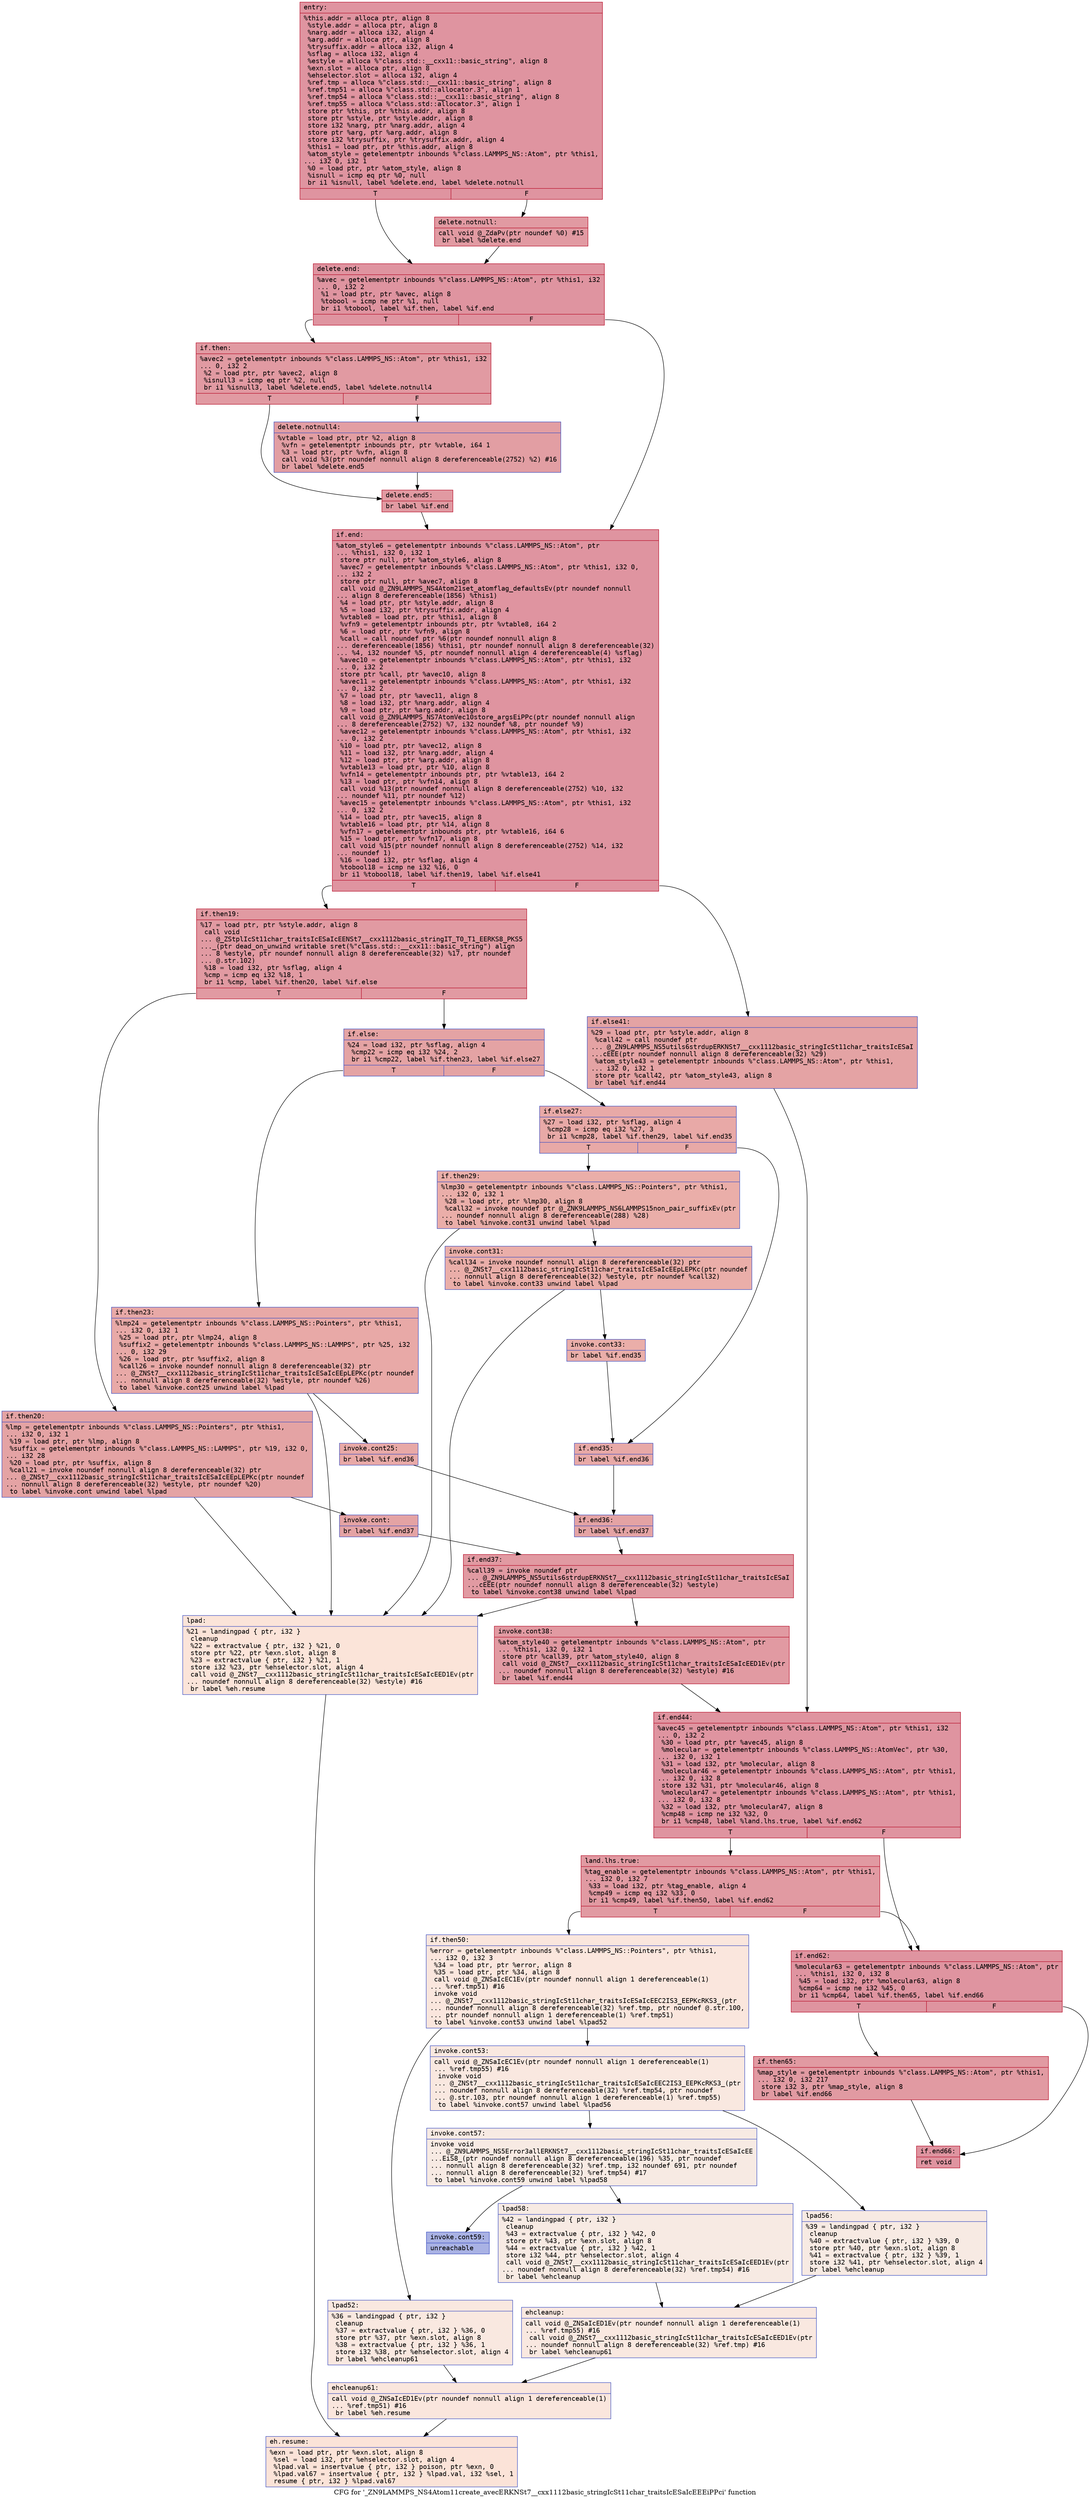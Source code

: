 digraph "CFG for '_ZN9LAMMPS_NS4Atom11create_avecERKNSt7__cxx1112basic_stringIcSt11char_traitsIcESaIcEEEiPPci' function" {
	label="CFG for '_ZN9LAMMPS_NS4Atom11create_avecERKNSt7__cxx1112basic_stringIcSt11char_traitsIcESaIcEEEiPPci' function";

	Node0x55aea8dd2210 [shape=record,color="#b70d28ff", style=filled, fillcolor="#b70d2870" fontname="Courier",label="{entry:\l|  %this.addr = alloca ptr, align 8\l  %style.addr = alloca ptr, align 8\l  %narg.addr = alloca i32, align 4\l  %arg.addr = alloca ptr, align 8\l  %trysuffix.addr = alloca i32, align 4\l  %sflag = alloca i32, align 4\l  %estyle = alloca %\"class.std::__cxx11::basic_string\", align 8\l  %exn.slot = alloca ptr, align 8\l  %ehselector.slot = alloca i32, align 4\l  %ref.tmp = alloca %\"class.std::__cxx11::basic_string\", align 8\l  %ref.tmp51 = alloca %\"class.std::allocator.3\", align 1\l  %ref.tmp54 = alloca %\"class.std::__cxx11::basic_string\", align 8\l  %ref.tmp55 = alloca %\"class.std::allocator.3\", align 1\l  store ptr %this, ptr %this.addr, align 8\l  store ptr %style, ptr %style.addr, align 8\l  store i32 %narg, ptr %narg.addr, align 4\l  store ptr %arg, ptr %arg.addr, align 8\l  store i32 %trysuffix, ptr %trysuffix.addr, align 4\l  %this1 = load ptr, ptr %this.addr, align 8\l  %atom_style = getelementptr inbounds %\"class.LAMMPS_NS::Atom\", ptr %this1,\l... i32 0, i32 1\l  %0 = load ptr, ptr %atom_style, align 8\l  %isnull = icmp eq ptr %0, null\l  br i1 %isnull, label %delete.end, label %delete.notnull\l|{<s0>T|<s1>F}}"];
	Node0x55aea8dd2210:s0 -> Node0x55aea8dd35a0[tooltip="entry -> delete.end\nProbability 37.50%" ];
	Node0x55aea8dd2210:s1 -> Node0x55aea8dd3620[tooltip="entry -> delete.notnull\nProbability 62.50%" ];
	Node0x55aea8dd3620 [shape=record,color="#b70d28ff", style=filled, fillcolor="#bb1b2c70" fontname="Courier",label="{delete.notnull:\l|  call void @_ZdaPv(ptr noundef %0) #15\l  br label %delete.end\l}"];
	Node0x55aea8dd3620 -> Node0x55aea8dd35a0[tooltip="delete.notnull -> delete.end\nProbability 100.00%" ];
	Node0x55aea8dd35a0 [shape=record,color="#b70d28ff", style=filled, fillcolor="#b70d2870" fontname="Courier",label="{delete.end:\l|  %avec = getelementptr inbounds %\"class.LAMMPS_NS::Atom\", ptr %this1, i32\l... 0, i32 2\l  %1 = load ptr, ptr %avec, align 8\l  %tobool = icmp ne ptr %1, null\l  br i1 %tobool, label %if.then, label %if.end\l|{<s0>T|<s1>F}}"];
	Node0x55aea8dd35a0:s0 -> Node0x55aea8dd2b40[tooltip="delete.end -> if.then\nProbability 62.50%" ];
	Node0x55aea8dd35a0:s1 -> Node0x55aea8dd3c10[tooltip="delete.end -> if.end\nProbability 37.50%" ];
	Node0x55aea8dd2b40 [shape=record,color="#b70d28ff", style=filled, fillcolor="#bb1b2c70" fontname="Courier",label="{if.then:\l|  %avec2 = getelementptr inbounds %\"class.LAMMPS_NS::Atom\", ptr %this1, i32\l... 0, i32 2\l  %2 = load ptr, ptr %avec2, align 8\l  %isnull3 = icmp eq ptr %2, null\l  br i1 %isnull3, label %delete.end5, label %delete.notnull4\l|{<s0>T|<s1>F}}"];
	Node0x55aea8dd2b40:s0 -> Node0x55aea8dd3f40[tooltip="if.then -> delete.end5\nProbability 37.50%" ];
	Node0x55aea8dd2b40:s1 -> Node0x55aea8dd3fc0[tooltip="if.then -> delete.notnull4\nProbability 62.50%" ];
	Node0x55aea8dd3fc0 [shape=record,color="#3d50c3ff", style=filled, fillcolor="#be242e70" fontname="Courier",label="{delete.notnull4:\l|  %vtable = load ptr, ptr %2, align 8\l  %vfn = getelementptr inbounds ptr, ptr %vtable, i64 1\l  %3 = load ptr, ptr %vfn, align 8\l  call void %3(ptr noundef nonnull align 8 dereferenceable(2752) %2) #16\l  br label %delete.end5\l}"];
	Node0x55aea8dd3fc0 -> Node0x55aea8dd3f40[tooltip="delete.notnull4 -> delete.end5\nProbability 100.00%" ];
	Node0x55aea8dd3f40 [shape=record,color="#b70d28ff", style=filled, fillcolor="#bb1b2c70" fontname="Courier",label="{delete.end5:\l|  br label %if.end\l}"];
	Node0x55aea8dd3f40 -> Node0x55aea8dd3c10[tooltip="delete.end5 -> if.end\nProbability 100.00%" ];
	Node0x55aea8dd3c10 [shape=record,color="#b70d28ff", style=filled, fillcolor="#b70d2870" fontname="Courier",label="{if.end:\l|  %atom_style6 = getelementptr inbounds %\"class.LAMMPS_NS::Atom\", ptr\l... %this1, i32 0, i32 1\l  store ptr null, ptr %atom_style6, align 8\l  %avec7 = getelementptr inbounds %\"class.LAMMPS_NS::Atom\", ptr %this1, i32 0,\l... i32 2\l  store ptr null, ptr %avec7, align 8\l  call void @_ZN9LAMMPS_NS4Atom21set_atomflag_defaultsEv(ptr noundef nonnull\l... align 8 dereferenceable(1856) %this1)\l  %4 = load ptr, ptr %style.addr, align 8\l  %5 = load i32, ptr %trysuffix.addr, align 4\l  %vtable8 = load ptr, ptr %this1, align 8\l  %vfn9 = getelementptr inbounds ptr, ptr %vtable8, i64 2\l  %6 = load ptr, ptr %vfn9, align 8\l  %call = call noundef ptr %6(ptr noundef nonnull align 8\l... dereferenceable(1856) %this1, ptr noundef nonnull align 8 dereferenceable(32)\l... %4, i32 noundef %5, ptr noundef nonnull align 4 dereferenceable(4) %sflag)\l  %avec10 = getelementptr inbounds %\"class.LAMMPS_NS::Atom\", ptr %this1, i32\l... 0, i32 2\l  store ptr %call, ptr %avec10, align 8\l  %avec11 = getelementptr inbounds %\"class.LAMMPS_NS::Atom\", ptr %this1, i32\l... 0, i32 2\l  %7 = load ptr, ptr %avec11, align 8\l  %8 = load i32, ptr %narg.addr, align 4\l  %9 = load ptr, ptr %arg.addr, align 8\l  call void @_ZN9LAMMPS_NS7AtomVec10store_argsEiPPc(ptr noundef nonnull align\l... 8 dereferenceable(2752) %7, i32 noundef %8, ptr noundef %9)\l  %avec12 = getelementptr inbounds %\"class.LAMMPS_NS::Atom\", ptr %this1, i32\l... 0, i32 2\l  %10 = load ptr, ptr %avec12, align 8\l  %11 = load i32, ptr %narg.addr, align 4\l  %12 = load ptr, ptr %arg.addr, align 8\l  %vtable13 = load ptr, ptr %10, align 8\l  %vfn14 = getelementptr inbounds ptr, ptr %vtable13, i64 2\l  %13 = load ptr, ptr %vfn14, align 8\l  call void %13(ptr noundef nonnull align 8 dereferenceable(2752) %10, i32\l... noundef %11, ptr noundef %12)\l  %avec15 = getelementptr inbounds %\"class.LAMMPS_NS::Atom\", ptr %this1, i32\l... 0, i32 2\l  %14 = load ptr, ptr %avec15, align 8\l  %vtable16 = load ptr, ptr %14, align 8\l  %vfn17 = getelementptr inbounds ptr, ptr %vtable16, i64 6\l  %15 = load ptr, ptr %vfn17, align 8\l  call void %15(ptr noundef nonnull align 8 dereferenceable(2752) %14, i32\l... noundef 1)\l  %16 = load i32, ptr %sflag, align 4\l  %tobool18 = icmp ne i32 %16, 0\l  br i1 %tobool18, label %if.then19, label %if.else41\l|{<s0>T|<s1>F}}"];
	Node0x55aea8dd3c10:s0 -> Node0x55aea8dd5d00[tooltip="if.end -> if.then19\nProbability 62.50%" ];
	Node0x55aea8dd3c10:s1 -> Node0x55aea8dd38f0[tooltip="if.end -> if.else41\nProbability 37.50%" ];
	Node0x55aea8dd5d00 [shape=record,color="#b70d28ff", style=filled, fillcolor="#bb1b2c70" fontname="Courier",label="{if.then19:\l|  %17 = load ptr, ptr %style.addr, align 8\l  call void\l... @_ZStplIcSt11char_traitsIcESaIcEENSt7__cxx1112basic_stringIT_T0_T1_EERKS8_PKS5\l..._(ptr dead_on_unwind writable sret(%\"class.std::__cxx11::basic_string\") align\l... 8 %estyle, ptr noundef nonnull align 8 dereferenceable(32) %17, ptr noundef\l... @.str.102)\l  %18 = load i32, ptr %sflag, align 4\l  %cmp = icmp eq i32 %18, 1\l  br i1 %cmp, label %if.then20, label %if.else\l|{<s0>T|<s1>F}}"];
	Node0x55aea8dd5d00:s0 -> Node0x55aea8dd65c0[tooltip="if.then19 -> if.then20\nProbability 50.00%" ];
	Node0x55aea8dd5d00:s1 -> Node0x55aea8dd6610[tooltip="if.then19 -> if.else\nProbability 50.00%" ];
	Node0x55aea8dd65c0 [shape=record,color="#3d50c3ff", style=filled, fillcolor="#c32e3170" fontname="Courier",label="{if.then20:\l|  %lmp = getelementptr inbounds %\"class.LAMMPS_NS::Pointers\", ptr %this1,\l... i32 0, i32 1\l  %19 = load ptr, ptr %lmp, align 8\l  %suffix = getelementptr inbounds %\"class.LAMMPS_NS::LAMMPS\", ptr %19, i32 0,\l... i32 28\l  %20 = load ptr, ptr %suffix, align 8\l  %call21 = invoke noundef nonnull align 8 dereferenceable(32) ptr\l... @_ZNSt7__cxx1112basic_stringIcSt11char_traitsIcESaIcEEpLEPKc(ptr noundef\l... nonnull align 8 dereferenceable(32) %estyle, ptr noundef %20)\l          to label %invoke.cont unwind label %lpad\l}"];
	Node0x55aea8dd65c0 -> Node0x55aea8dd6a80[tooltip="if.then20 -> invoke.cont\nProbability 100.00%" ];
	Node0x55aea8dd65c0 -> Node0x55aea8dd6b00[tooltip="if.then20 -> lpad\nProbability 0.00%" ];
	Node0x55aea8dd6a80 [shape=record,color="#3d50c3ff", style=filled, fillcolor="#c32e3170" fontname="Courier",label="{invoke.cont:\l|  br label %if.end37\l}"];
	Node0x55aea8dd6a80 -> Node0x55aea8dd6a30[tooltip="invoke.cont -> if.end37\nProbability 100.00%" ];
	Node0x55aea8dd6b00 [shape=record,color="#3d50c3ff", style=filled, fillcolor="#f5c1a970" fontname="Courier",label="{lpad:\l|  %21 = landingpad \{ ptr, i32 \}\l          cleanup\l  %22 = extractvalue \{ ptr, i32 \} %21, 0\l  store ptr %22, ptr %exn.slot, align 8\l  %23 = extractvalue \{ ptr, i32 \} %21, 1\l  store i32 %23, ptr %ehselector.slot, align 4\l  call void @_ZNSt7__cxx1112basic_stringIcSt11char_traitsIcESaIcEED1Ev(ptr\l... noundef nonnull align 8 dereferenceable(32) %estyle) #16\l  br label %eh.resume\l}"];
	Node0x55aea8dd6b00 -> Node0x55aea8dd71c0[tooltip="lpad -> eh.resume\nProbability 100.00%" ];
	Node0x55aea8dd6610 [shape=record,color="#3d50c3ff", style=filled, fillcolor="#c32e3170" fontname="Courier",label="{if.else:\l|  %24 = load i32, ptr %sflag, align 4\l  %cmp22 = icmp eq i32 %24, 2\l  br i1 %cmp22, label %if.then23, label %if.else27\l|{<s0>T|<s1>F}}"];
	Node0x55aea8dd6610:s0 -> Node0x55aea8dd7520[tooltip="if.else -> if.then23\nProbability 50.00%" ];
	Node0x55aea8dd6610:s1 -> Node0x55aea8dd75a0[tooltip="if.else -> if.else27\nProbability 50.00%" ];
	Node0x55aea8dd7520 [shape=record,color="#3d50c3ff", style=filled, fillcolor="#ca3b3770" fontname="Courier",label="{if.then23:\l|  %lmp24 = getelementptr inbounds %\"class.LAMMPS_NS::Pointers\", ptr %this1,\l... i32 0, i32 1\l  %25 = load ptr, ptr %lmp24, align 8\l  %suffix2 = getelementptr inbounds %\"class.LAMMPS_NS::LAMMPS\", ptr %25, i32\l... 0, i32 29\l  %26 = load ptr, ptr %suffix2, align 8\l  %call26 = invoke noundef nonnull align 8 dereferenceable(32) ptr\l... @_ZNSt7__cxx1112basic_stringIcSt11char_traitsIcESaIcEEpLEPKc(ptr noundef\l... nonnull align 8 dereferenceable(32) %estyle, ptr noundef %26)\l          to label %invoke.cont25 unwind label %lpad\l}"];
	Node0x55aea8dd7520 -> Node0x55aea8dd7a40[tooltip="if.then23 -> invoke.cont25\nProbability 100.00%" ];
	Node0x55aea8dd7520 -> Node0x55aea8dd6b00[tooltip="if.then23 -> lpad\nProbability 0.00%" ];
	Node0x55aea8dd7a40 [shape=record,color="#3d50c3ff", style=filled, fillcolor="#ca3b3770" fontname="Courier",label="{invoke.cont25:\l|  br label %if.end36\l}"];
	Node0x55aea8dd7a40 -> Node0x55aea8dd79f0[tooltip="invoke.cont25 -> if.end36\nProbability 100.00%" ];
	Node0x55aea8dd75a0 [shape=record,color="#3d50c3ff", style=filled, fillcolor="#ca3b3770" fontname="Courier",label="{if.else27:\l|  %27 = load i32, ptr %sflag, align 4\l  %cmp28 = icmp eq i32 %27, 3\l  br i1 %cmp28, label %if.then29, label %if.end35\l|{<s0>T|<s1>F}}"];
	Node0x55aea8dd75a0:s0 -> Node0x55aea8dd7e00[tooltip="if.else27 -> if.then29\nProbability 50.00%" ];
	Node0x55aea8dd75a0:s1 -> Node0x55aea8dd7e80[tooltip="if.else27 -> if.end35\nProbability 50.00%" ];
	Node0x55aea8dd7e00 [shape=record,color="#3d50c3ff", style=filled, fillcolor="#d0473d70" fontname="Courier",label="{if.then29:\l|  %lmp30 = getelementptr inbounds %\"class.LAMMPS_NS::Pointers\", ptr %this1,\l... i32 0, i32 1\l  %28 = load ptr, ptr %lmp30, align 8\l  %call32 = invoke noundef ptr @_ZNK9LAMMPS_NS6LAMMPS15non_pair_suffixEv(ptr\l... noundef nonnull align 8 dereferenceable(288) %28)\l          to label %invoke.cont31 unwind label %lpad\l}"];
	Node0x55aea8dd7e00 -> Node0x55aea8dd8170[tooltip="if.then29 -> invoke.cont31\nProbability 100.00%" ];
	Node0x55aea8dd7e00 -> Node0x55aea8dd6b00[tooltip="if.then29 -> lpad\nProbability 0.00%" ];
	Node0x55aea8dd8170 [shape=record,color="#3d50c3ff", style=filled, fillcolor="#d0473d70" fontname="Courier",label="{invoke.cont31:\l|  %call34 = invoke noundef nonnull align 8 dereferenceable(32) ptr\l... @_ZNSt7__cxx1112basic_stringIcSt11char_traitsIcESaIcEEpLEPKc(ptr noundef\l... nonnull align 8 dereferenceable(32) %estyle, ptr noundef %call32)\l          to label %invoke.cont33 unwind label %lpad\l}"];
	Node0x55aea8dd8170 -> Node0x55aea8dd83f0[tooltip="invoke.cont31 -> invoke.cont33\nProbability 100.00%" ];
	Node0x55aea8dd8170 -> Node0x55aea8dd6b00[tooltip="invoke.cont31 -> lpad\nProbability 0.00%" ];
	Node0x55aea8dd83f0 [shape=record,color="#3d50c3ff", style=filled, fillcolor="#d0473d70" fontname="Courier",label="{invoke.cont33:\l|  br label %if.end35\l}"];
	Node0x55aea8dd83f0 -> Node0x55aea8dd7e80[tooltip="invoke.cont33 -> if.end35\nProbability 100.00%" ];
	Node0x55aea8dd7e80 [shape=record,color="#3d50c3ff", style=filled, fillcolor="#ca3b3770" fontname="Courier",label="{if.end35:\l|  br label %if.end36\l}"];
	Node0x55aea8dd7e80 -> Node0x55aea8dd79f0[tooltip="if.end35 -> if.end36\nProbability 100.00%" ];
	Node0x55aea8dd79f0 [shape=record,color="#3d50c3ff", style=filled, fillcolor="#c32e3170" fontname="Courier",label="{if.end36:\l|  br label %if.end37\l}"];
	Node0x55aea8dd79f0 -> Node0x55aea8dd6a30[tooltip="if.end36 -> if.end37\nProbability 100.00%" ];
	Node0x55aea8dd6a30 [shape=record,color="#b70d28ff", style=filled, fillcolor="#bb1b2c70" fontname="Courier",label="{if.end37:\l|  %call39 = invoke noundef ptr\l... @_ZN9LAMMPS_NS5utils6strdupERKNSt7__cxx1112basic_stringIcSt11char_traitsIcESaI\l...cEEE(ptr noundef nonnull align 8 dereferenceable(32) %estyle)\l          to label %invoke.cont38 unwind label %lpad\l}"];
	Node0x55aea8dd6a30 -> Node0x55aea8dd83a0[tooltip="if.end37 -> invoke.cont38\nProbability 100.00%" ];
	Node0x55aea8dd6a30 -> Node0x55aea8dd6b00[tooltip="if.end37 -> lpad\nProbability 0.00%" ];
	Node0x55aea8dd83a0 [shape=record,color="#b70d28ff", style=filled, fillcolor="#bb1b2c70" fontname="Courier",label="{invoke.cont38:\l|  %atom_style40 = getelementptr inbounds %\"class.LAMMPS_NS::Atom\", ptr\l... %this1, i32 0, i32 1\l  store ptr %call39, ptr %atom_style40, align 8\l  call void @_ZNSt7__cxx1112basic_stringIcSt11char_traitsIcESaIcEED1Ev(ptr\l... noundef nonnull align 8 dereferenceable(32) %estyle) #16\l  br label %if.end44\l}"];
	Node0x55aea8dd83a0 -> Node0x55aea8dd8960[tooltip="invoke.cont38 -> if.end44\nProbability 100.00%" ];
	Node0x55aea8dd38f0 [shape=record,color="#3d50c3ff", style=filled, fillcolor="#c32e3170" fontname="Courier",label="{if.else41:\l|  %29 = load ptr, ptr %style.addr, align 8\l  %call42 = call noundef ptr\l... @_ZN9LAMMPS_NS5utils6strdupERKNSt7__cxx1112basic_stringIcSt11char_traitsIcESaI\l...cEEE(ptr noundef nonnull align 8 dereferenceable(32) %29)\l  %atom_style43 = getelementptr inbounds %\"class.LAMMPS_NS::Atom\", ptr %this1,\l... i32 0, i32 1\l  store ptr %call42, ptr %atom_style43, align 8\l  br label %if.end44\l}"];
	Node0x55aea8dd38f0 -> Node0x55aea8dd8960[tooltip="if.else41 -> if.end44\nProbability 100.00%" ];
	Node0x55aea8dd8960 [shape=record,color="#b70d28ff", style=filled, fillcolor="#b70d2870" fontname="Courier",label="{if.end44:\l|  %avec45 = getelementptr inbounds %\"class.LAMMPS_NS::Atom\", ptr %this1, i32\l... 0, i32 2\l  %30 = load ptr, ptr %avec45, align 8\l  %molecular = getelementptr inbounds %\"class.LAMMPS_NS::AtomVec\", ptr %30,\l... i32 0, i32 1\l  %31 = load i32, ptr %molecular, align 8\l  %molecular46 = getelementptr inbounds %\"class.LAMMPS_NS::Atom\", ptr %this1,\l... i32 0, i32 8\l  store i32 %31, ptr %molecular46, align 8\l  %molecular47 = getelementptr inbounds %\"class.LAMMPS_NS::Atom\", ptr %this1,\l... i32 0, i32 8\l  %32 = load i32, ptr %molecular47, align 8\l  %cmp48 = icmp ne i32 %32, 0\l  br i1 %cmp48, label %land.lhs.true, label %if.end62\l|{<s0>T|<s1>F}}"];
	Node0x55aea8dd8960:s0 -> Node0x55aea8dd9d90[tooltip="if.end44 -> land.lhs.true\nProbability 62.50%" ];
	Node0x55aea8dd8960:s1 -> Node0x55aea8dd9e10[tooltip="if.end44 -> if.end62\nProbability 37.50%" ];
	Node0x55aea8dd9d90 [shape=record,color="#b70d28ff", style=filled, fillcolor="#bb1b2c70" fontname="Courier",label="{land.lhs.true:\l|  %tag_enable = getelementptr inbounds %\"class.LAMMPS_NS::Atom\", ptr %this1,\l... i32 0, i32 7\l  %33 = load i32, ptr %tag_enable, align 4\l  %cmp49 = icmp eq i32 %33, 0\l  br i1 %cmp49, label %if.then50, label %if.end62\l|{<s0>T|<s1>F}}"];
	Node0x55aea8dd9d90:s0 -> Node0x55aea8dda160[tooltip="land.lhs.true -> if.then50\nProbability 0.00%" ];
	Node0x55aea8dd9d90:s1 -> Node0x55aea8dd9e10[tooltip="land.lhs.true -> if.end62\nProbability 100.00%" ];
	Node0x55aea8dda160 [shape=record,color="#3d50c3ff", style=filled, fillcolor="#f3c7b170" fontname="Courier",label="{if.then50:\l|  %error = getelementptr inbounds %\"class.LAMMPS_NS::Pointers\", ptr %this1,\l... i32 0, i32 3\l  %34 = load ptr, ptr %error, align 8\l  %35 = load ptr, ptr %34, align 8\l  call void @_ZNSaIcEC1Ev(ptr noundef nonnull align 1 dereferenceable(1)\l... %ref.tmp51) #16\l  invoke void\l... @_ZNSt7__cxx1112basic_stringIcSt11char_traitsIcESaIcEEC2IS3_EEPKcRKS3_(ptr\l... noundef nonnull align 8 dereferenceable(32) %ref.tmp, ptr noundef @.str.100,\l... ptr noundef nonnull align 1 dereferenceable(1) %ref.tmp51)\l          to label %invoke.cont53 unwind label %lpad52\l}"];
	Node0x55aea8dda160 -> Node0x55aea8dda5f0[tooltip="if.then50 -> invoke.cont53\nProbability 50.00%" ];
	Node0x55aea8dda160 -> Node0x55aea8dda670[tooltip="if.then50 -> lpad52\nProbability 50.00%" ];
	Node0x55aea8dda5f0 [shape=record,color="#3d50c3ff", style=filled, fillcolor="#f1ccb870" fontname="Courier",label="{invoke.cont53:\l|  call void @_ZNSaIcEC1Ev(ptr noundef nonnull align 1 dereferenceable(1)\l... %ref.tmp55) #16\l  invoke void\l... @_ZNSt7__cxx1112basic_stringIcSt11char_traitsIcESaIcEEC2IS3_EEPKcRKS3_(ptr\l... noundef nonnull align 8 dereferenceable(32) %ref.tmp54, ptr noundef\l... @.str.103, ptr noundef nonnull align 1 dereferenceable(1) %ref.tmp55)\l          to label %invoke.cont57 unwind label %lpad56\l}"];
	Node0x55aea8dda5f0 -> Node0x55aea8dda990[tooltip="invoke.cont53 -> invoke.cont57\nProbability 50.00%" ];
	Node0x55aea8dda5f0 -> Node0x55aea8dda9e0[tooltip="invoke.cont53 -> lpad56\nProbability 50.00%" ];
	Node0x55aea8dda990 [shape=record,color="#3d50c3ff", style=filled, fillcolor="#eed0c070" fontname="Courier",label="{invoke.cont57:\l|  invoke void\l... @_ZN9LAMMPS_NS5Error3allERKNSt7__cxx1112basic_stringIcSt11char_traitsIcESaIcEE\l...EiS8_(ptr noundef nonnull align 8 dereferenceable(196) %35, ptr noundef\l... nonnull align 8 dereferenceable(32) %ref.tmp, i32 noundef 691, ptr noundef\l... nonnull align 8 dereferenceable(32) %ref.tmp54) #17\l          to label %invoke.cont59 unwind label %lpad58\l}"];
	Node0x55aea8dda990 -> Node0x55aea8dda940[tooltip="invoke.cont57 -> invoke.cont59\nProbability 0.00%" ];
	Node0x55aea8dda990 -> Node0x55aea8dd5f90[tooltip="invoke.cont57 -> lpad58\nProbability 100.00%" ];
	Node0x55aea8dda940 [shape=record,color="#3d50c3ff", style=filled, fillcolor="#3d50c370" fontname="Courier",label="{invoke.cont59:\l|  unreachable\l}"];
	Node0x55aea8dda670 [shape=record,color="#3d50c3ff", style=filled, fillcolor="#f1ccb870" fontname="Courier",label="{lpad52:\l|  %36 = landingpad \{ ptr, i32 \}\l          cleanup\l  %37 = extractvalue \{ ptr, i32 \} %36, 0\l  store ptr %37, ptr %exn.slot, align 8\l  %38 = extractvalue \{ ptr, i32 \} %36, 1\l  store i32 %38, ptr %ehselector.slot, align 4\l  br label %ehcleanup61\l}"];
	Node0x55aea8dda670 -> Node0x55aea8ddb900[tooltip="lpad52 -> ehcleanup61\nProbability 100.00%" ];
	Node0x55aea8dda9e0 [shape=record,color="#3d50c3ff", style=filled, fillcolor="#eed0c070" fontname="Courier",label="{lpad56:\l|  %39 = landingpad \{ ptr, i32 \}\l          cleanup\l  %40 = extractvalue \{ ptr, i32 \} %39, 0\l  store ptr %40, ptr %exn.slot, align 8\l  %41 = extractvalue \{ ptr, i32 \} %39, 1\l  store i32 %41, ptr %ehselector.slot, align 4\l  br label %ehcleanup\l}"];
	Node0x55aea8dda9e0 -> Node0x55aea8ddbc50[tooltip="lpad56 -> ehcleanup\nProbability 100.00%" ];
	Node0x55aea8dd5f90 [shape=record,color="#3d50c3ff", style=filled, fillcolor="#eed0c070" fontname="Courier",label="{lpad58:\l|  %42 = landingpad \{ ptr, i32 \}\l          cleanup\l  %43 = extractvalue \{ ptr, i32 \} %42, 0\l  store ptr %43, ptr %exn.slot, align 8\l  %44 = extractvalue \{ ptr, i32 \} %42, 1\l  store i32 %44, ptr %ehselector.slot, align 4\l  call void @_ZNSt7__cxx1112basic_stringIcSt11char_traitsIcESaIcEED1Ev(ptr\l... noundef nonnull align 8 dereferenceable(32) %ref.tmp54) #16\l  br label %ehcleanup\l}"];
	Node0x55aea8dd5f90 -> Node0x55aea8ddbc50[tooltip="lpad58 -> ehcleanup\nProbability 100.00%" ];
	Node0x55aea8ddbc50 [shape=record,color="#3d50c3ff", style=filled, fillcolor="#f1ccb870" fontname="Courier",label="{ehcleanup:\l|  call void @_ZNSaIcED1Ev(ptr noundef nonnull align 1 dereferenceable(1)\l... %ref.tmp55) #16\l  call void @_ZNSt7__cxx1112basic_stringIcSt11char_traitsIcESaIcEED1Ev(ptr\l... noundef nonnull align 8 dereferenceable(32) %ref.tmp) #16\l  br label %ehcleanup61\l}"];
	Node0x55aea8ddbc50 -> Node0x55aea8ddb900[tooltip="ehcleanup -> ehcleanup61\nProbability 100.00%" ];
	Node0x55aea8ddb900 [shape=record,color="#3d50c3ff", style=filled, fillcolor="#f3c7b170" fontname="Courier",label="{ehcleanup61:\l|  call void @_ZNSaIcED1Ev(ptr noundef nonnull align 1 dereferenceable(1)\l... %ref.tmp51) #16\l  br label %eh.resume\l}"];
	Node0x55aea8ddb900 -> Node0x55aea8dd71c0[tooltip="ehcleanup61 -> eh.resume\nProbability 100.00%" ];
	Node0x55aea8dd9e10 [shape=record,color="#b70d28ff", style=filled, fillcolor="#b70d2870" fontname="Courier",label="{if.end62:\l|  %molecular63 = getelementptr inbounds %\"class.LAMMPS_NS::Atom\", ptr\l... %this1, i32 0, i32 8\l  %45 = load i32, ptr %molecular63, align 8\l  %cmp64 = icmp ne i32 %45, 0\l  br i1 %cmp64, label %if.then65, label %if.end66\l|{<s0>T|<s1>F}}"];
	Node0x55aea8dd9e10:s0 -> Node0x55aea8ddc720[tooltip="if.end62 -> if.then65\nProbability 62.50%" ];
	Node0x55aea8dd9e10:s1 -> Node0x55aea8ddc7a0[tooltip="if.end62 -> if.end66\nProbability 37.50%" ];
	Node0x55aea8ddc720 [shape=record,color="#b70d28ff", style=filled, fillcolor="#bb1b2c70" fontname="Courier",label="{if.then65:\l|  %map_style = getelementptr inbounds %\"class.LAMMPS_NS::Atom\", ptr %this1,\l... i32 0, i32 217\l  store i32 3, ptr %map_style, align 8\l  br label %if.end66\l}"];
	Node0x55aea8ddc720 -> Node0x55aea8ddc7a0[tooltip="if.then65 -> if.end66\nProbability 100.00%" ];
	Node0x55aea8ddc7a0 [shape=record,color="#b70d28ff", style=filled, fillcolor="#b70d2870" fontname="Courier",label="{if.end66:\l|  ret void\l}"];
	Node0x55aea8dd71c0 [shape=record,color="#3d50c3ff", style=filled, fillcolor="#f6bfa670" fontname="Courier",label="{eh.resume:\l|  %exn = load ptr, ptr %exn.slot, align 8\l  %sel = load i32, ptr %ehselector.slot, align 4\l  %lpad.val = insertvalue \{ ptr, i32 \} poison, ptr %exn, 0\l  %lpad.val67 = insertvalue \{ ptr, i32 \} %lpad.val, i32 %sel, 1\l  resume \{ ptr, i32 \} %lpad.val67\l}"];
}
